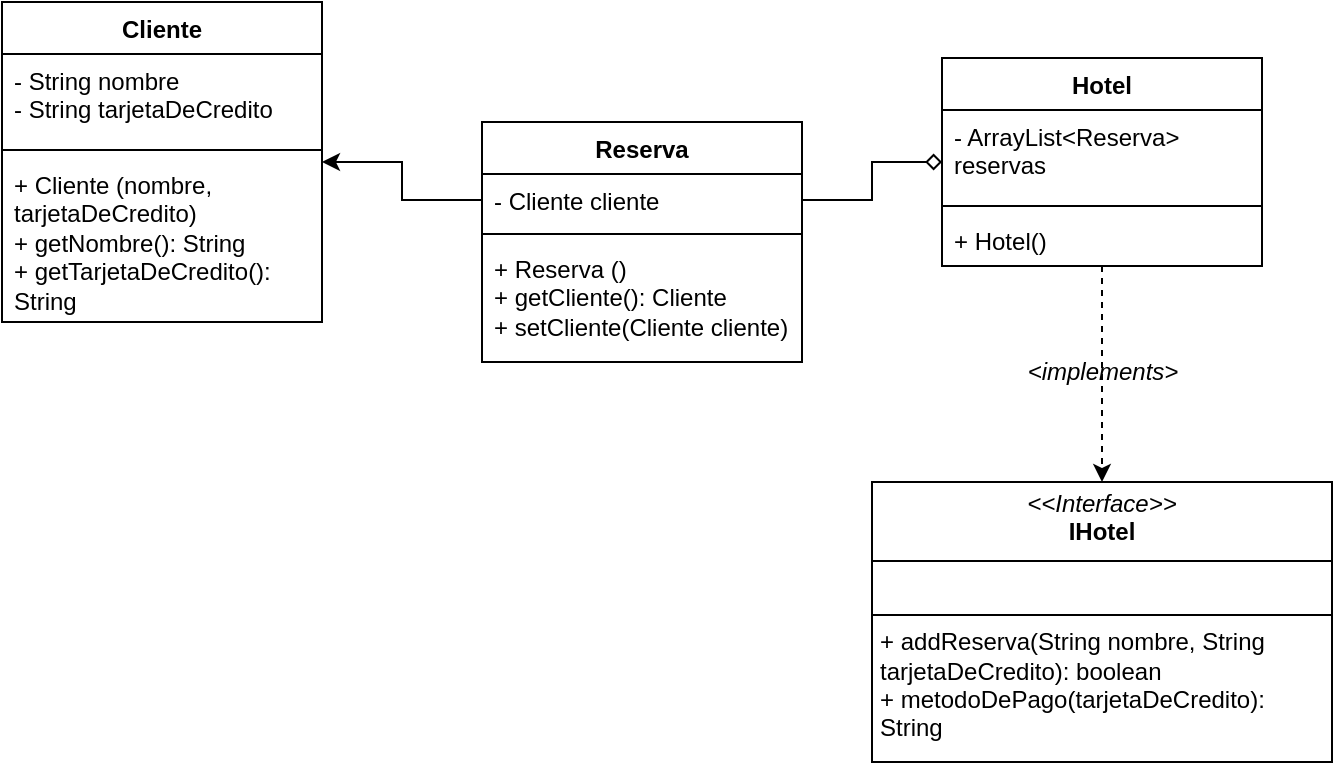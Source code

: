 <mxfile version="26.1.1">
  <diagram name="Página-1" id="T8xbzJYAb5g_LaaXNqwC">
    <mxGraphModel dx="880" dy="470" grid="1" gridSize="10" guides="1" tooltips="1" connect="1" arrows="1" fold="1" page="1" pageScale="1" pageWidth="827" pageHeight="1169" math="0" shadow="0">
      <root>
        <mxCell id="0" />
        <mxCell id="1" parent="0" />
        <mxCell id="ccvCv2tdtrChKFuSRfcG-1" value="Cliente" style="swimlane;fontStyle=1;align=center;verticalAlign=top;childLayout=stackLayout;horizontal=1;startSize=26;horizontalStack=0;resizeParent=1;resizeParentMax=0;resizeLast=0;collapsible=1;marginBottom=0;whiteSpace=wrap;html=1;" vertex="1" parent="1">
          <mxGeometry x="50" y="20" width="160" height="160" as="geometry" />
        </mxCell>
        <mxCell id="ccvCv2tdtrChKFuSRfcG-2" value="&lt;div&gt;- String nombre&lt;/div&gt;&lt;div&gt;- String tarjetaDeCredito&lt;/div&gt;" style="text;strokeColor=none;fillColor=none;align=left;verticalAlign=top;spacingLeft=4;spacingRight=4;overflow=hidden;rotatable=0;points=[[0,0.5],[1,0.5]];portConstraint=eastwest;whiteSpace=wrap;html=1;" vertex="1" parent="ccvCv2tdtrChKFuSRfcG-1">
          <mxGeometry y="26" width="160" height="44" as="geometry" />
        </mxCell>
        <mxCell id="ccvCv2tdtrChKFuSRfcG-3" value="" style="line;strokeWidth=1;fillColor=none;align=left;verticalAlign=middle;spacingTop=-1;spacingLeft=3;spacingRight=3;rotatable=0;labelPosition=right;points=[];portConstraint=eastwest;strokeColor=inherit;" vertex="1" parent="ccvCv2tdtrChKFuSRfcG-1">
          <mxGeometry y="70" width="160" height="8" as="geometry" />
        </mxCell>
        <mxCell id="ccvCv2tdtrChKFuSRfcG-4" value="&lt;div&gt;+ Cliente (nombre, tarjetaDeCredito)&lt;/div&gt;&lt;div&gt;+ getNombre(): String&lt;/div&gt;&lt;div&gt;+ getTarjetaDeCredito(): String&lt;/div&gt;" style="text;strokeColor=none;fillColor=none;align=left;verticalAlign=top;spacingLeft=4;spacingRight=4;overflow=hidden;rotatable=0;points=[[0,0.5],[1,0.5]];portConstraint=eastwest;whiteSpace=wrap;html=1;" vertex="1" parent="ccvCv2tdtrChKFuSRfcG-1">
          <mxGeometry y="78" width="160" height="82" as="geometry" />
        </mxCell>
        <mxCell id="ccvCv2tdtrChKFuSRfcG-5" value="Reserva" style="swimlane;fontStyle=1;align=center;verticalAlign=top;childLayout=stackLayout;horizontal=1;startSize=26;horizontalStack=0;resizeParent=1;resizeParentMax=0;resizeLast=0;collapsible=1;marginBottom=0;whiteSpace=wrap;html=1;" vertex="1" parent="1">
          <mxGeometry x="290" y="80" width="160" height="120" as="geometry" />
        </mxCell>
        <mxCell id="ccvCv2tdtrChKFuSRfcG-6" value="- Cliente cliente" style="text;strokeColor=none;fillColor=none;align=left;verticalAlign=top;spacingLeft=4;spacingRight=4;overflow=hidden;rotatable=0;points=[[0,0.5],[1,0.5]];portConstraint=eastwest;whiteSpace=wrap;html=1;" vertex="1" parent="ccvCv2tdtrChKFuSRfcG-5">
          <mxGeometry y="26" width="160" height="26" as="geometry" />
        </mxCell>
        <mxCell id="ccvCv2tdtrChKFuSRfcG-7" value="" style="line;strokeWidth=1;fillColor=none;align=left;verticalAlign=middle;spacingTop=-1;spacingLeft=3;spacingRight=3;rotatable=0;labelPosition=right;points=[];portConstraint=eastwest;strokeColor=inherit;" vertex="1" parent="ccvCv2tdtrChKFuSRfcG-5">
          <mxGeometry y="52" width="160" height="8" as="geometry" />
        </mxCell>
        <mxCell id="ccvCv2tdtrChKFuSRfcG-8" value="&lt;div&gt;+ Reserva ()&lt;/div&gt;&lt;div&gt;+ getCliente(): Cliente&lt;/div&gt;&lt;div&gt;+ setCliente(Cliente cliente)&lt;/div&gt;" style="text;strokeColor=none;fillColor=none;align=left;verticalAlign=top;spacingLeft=4;spacingRight=4;overflow=hidden;rotatable=0;points=[[0,0.5],[1,0.5]];portConstraint=eastwest;whiteSpace=wrap;html=1;" vertex="1" parent="ccvCv2tdtrChKFuSRfcG-5">
          <mxGeometry y="60" width="160" height="60" as="geometry" />
        </mxCell>
        <mxCell id="ccvCv2tdtrChKFuSRfcG-16" style="edgeStyle=orthogonalEdgeStyle;rounded=0;orthogonalLoop=1;jettySize=auto;html=1;exitX=0.5;exitY=1;exitDx=0;exitDy=0;dashed=1;" edge="1" parent="1" source="ccvCv2tdtrChKFuSRfcG-9" target="ccvCv2tdtrChKFuSRfcG-15">
          <mxGeometry relative="1" as="geometry" />
        </mxCell>
        <mxCell id="ccvCv2tdtrChKFuSRfcG-9" value="Hotel" style="swimlane;fontStyle=1;align=center;verticalAlign=top;childLayout=stackLayout;horizontal=1;startSize=26;horizontalStack=0;resizeParent=1;resizeParentMax=0;resizeLast=0;collapsible=1;marginBottom=0;whiteSpace=wrap;html=1;" vertex="1" parent="1">
          <mxGeometry x="520" y="48" width="160" height="104" as="geometry" />
        </mxCell>
        <mxCell id="ccvCv2tdtrChKFuSRfcG-10" value="- ArrayList&amp;lt;Reserva&amp;gt; reservas" style="text;strokeColor=none;fillColor=none;align=left;verticalAlign=top;spacingLeft=4;spacingRight=4;overflow=hidden;rotatable=0;points=[[0,0.5],[1,0.5]];portConstraint=eastwest;whiteSpace=wrap;html=1;" vertex="1" parent="ccvCv2tdtrChKFuSRfcG-9">
          <mxGeometry y="26" width="160" height="44" as="geometry" />
        </mxCell>
        <mxCell id="ccvCv2tdtrChKFuSRfcG-11" value="" style="line;strokeWidth=1;fillColor=none;align=left;verticalAlign=middle;spacingTop=-1;spacingLeft=3;spacingRight=3;rotatable=0;labelPosition=right;points=[];portConstraint=eastwest;strokeColor=inherit;" vertex="1" parent="ccvCv2tdtrChKFuSRfcG-9">
          <mxGeometry y="70" width="160" height="8" as="geometry" />
        </mxCell>
        <mxCell id="ccvCv2tdtrChKFuSRfcG-12" value="&lt;div&gt;+ Hotel()&lt;/div&gt;" style="text;strokeColor=none;fillColor=none;align=left;verticalAlign=top;spacingLeft=4;spacingRight=4;overflow=hidden;rotatable=0;points=[[0,0.5],[1,0.5]];portConstraint=eastwest;whiteSpace=wrap;html=1;" vertex="1" parent="ccvCv2tdtrChKFuSRfcG-9">
          <mxGeometry y="78" width="160" height="26" as="geometry" />
        </mxCell>
        <mxCell id="ccvCv2tdtrChKFuSRfcG-13" style="edgeStyle=orthogonalEdgeStyle;rounded=0;orthogonalLoop=1;jettySize=auto;html=1;exitX=1;exitY=0.5;exitDx=0;exitDy=0;endArrow=diamond;endFill=0;" edge="1" parent="1" source="ccvCv2tdtrChKFuSRfcG-6" target="ccvCv2tdtrChKFuSRfcG-9">
          <mxGeometry relative="1" as="geometry" />
        </mxCell>
        <mxCell id="ccvCv2tdtrChKFuSRfcG-14" style="edgeStyle=orthogonalEdgeStyle;rounded=0;orthogonalLoop=1;jettySize=auto;html=1;exitX=0;exitY=0.5;exitDx=0;exitDy=0;" edge="1" parent="1" source="ccvCv2tdtrChKFuSRfcG-6" target="ccvCv2tdtrChKFuSRfcG-1">
          <mxGeometry relative="1" as="geometry" />
        </mxCell>
        <mxCell id="ccvCv2tdtrChKFuSRfcG-15" value="&lt;p style=&quot;margin:0px;margin-top:4px;text-align:center;&quot;&gt;&lt;i&gt;&amp;lt;&amp;lt;Interface&amp;gt;&amp;gt;&lt;/i&gt;&lt;br&gt;&lt;b&gt;IHotel&lt;/b&gt;&lt;/p&gt;&lt;hr size=&quot;1&quot; style=&quot;border-style:solid;&quot;&gt;&lt;p style=&quot;margin:0px;margin-left:4px;&quot;&gt;&lt;br&gt;&lt;/p&gt;&lt;hr size=&quot;1&quot; style=&quot;border-style:solid;&quot;&gt;&lt;p style=&quot;margin:0px;margin-left:4px;&quot;&gt;+ addReserva(String nombre, String tarjetaDeCredito): boolean&lt;/p&gt;&lt;p style=&quot;margin:0px;margin-left:4px;&quot;&gt;+ metodoDePago(tarjetaDeCredito): String&lt;/p&gt;" style="verticalAlign=top;align=left;overflow=fill;html=1;whiteSpace=wrap;" vertex="1" parent="1">
          <mxGeometry x="485" y="260" width="230" height="140" as="geometry" />
        </mxCell>
        <mxCell id="ccvCv2tdtrChKFuSRfcG-17" value="&amp;lt;implements&amp;gt;" style="text;html=1;align=center;verticalAlign=middle;resizable=0;points=[];autosize=1;strokeColor=none;fillColor=none;fontStyle=2" vertex="1" parent="1">
          <mxGeometry x="550" y="190" width="100" height="30" as="geometry" />
        </mxCell>
      </root>
    </mxGraphModel>
  </diagram>
</mxfile>
